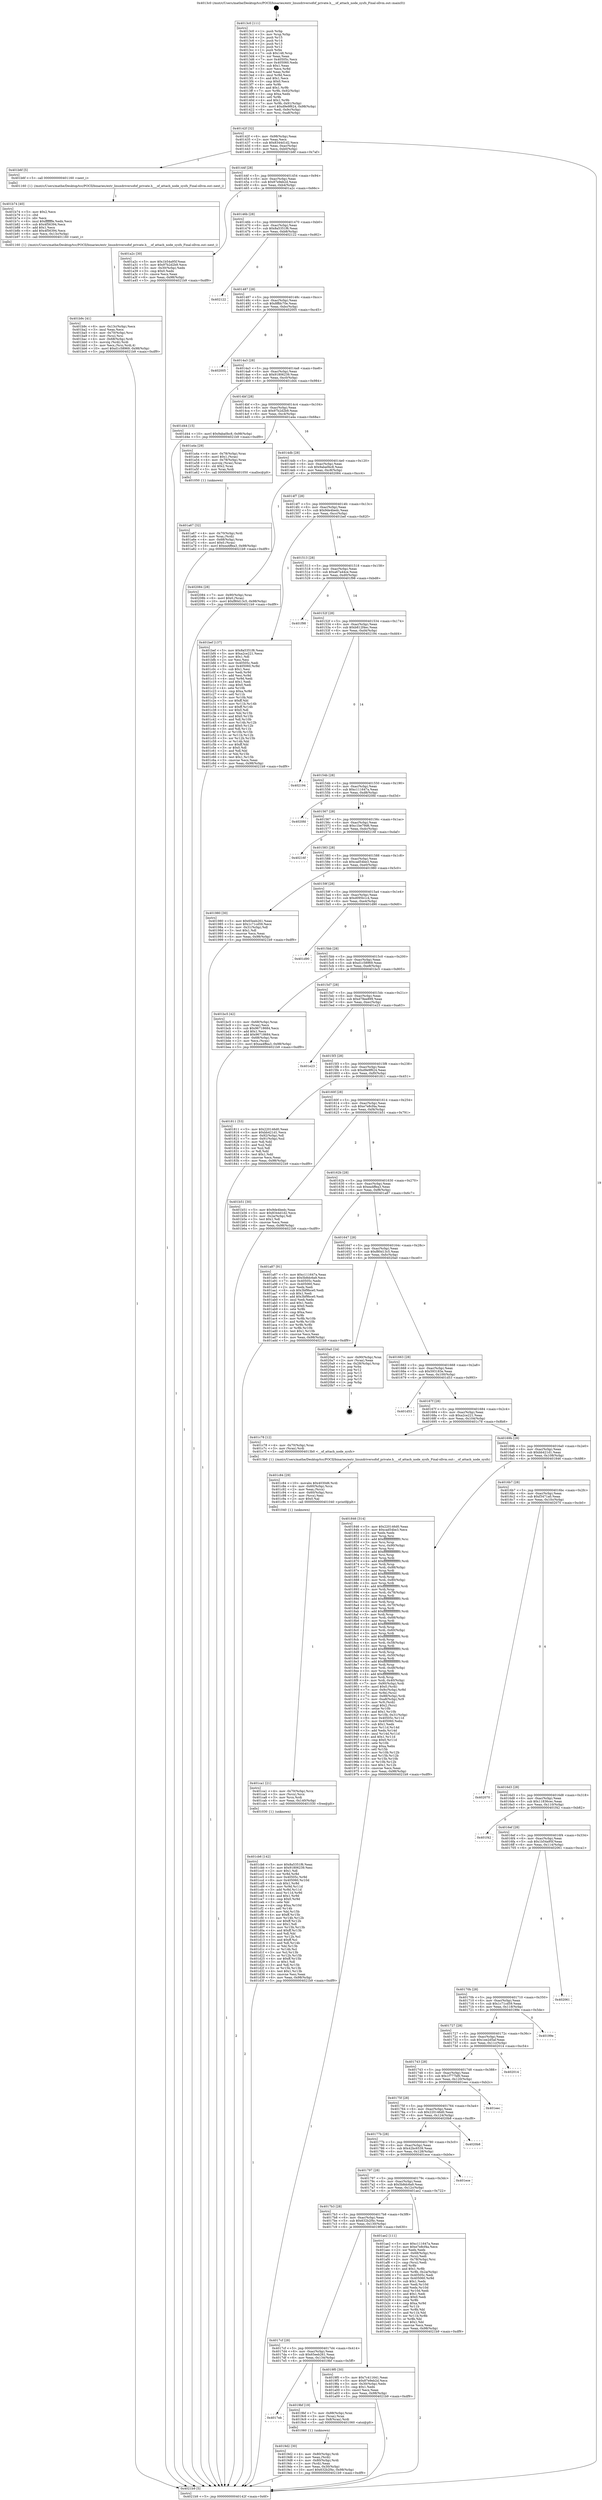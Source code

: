 digraph "0x4013c0" {
  label = "0x4013c0 (/mnt/c/Users/mathe/Desktop/tcc/POCII/binaries/extr_linuxdriversofof_private.h___of_attach_node_sysfs_Final-ollvm.out::main(0))"
  labelloc = "t"
  node[shape=record]

  Entry [label="",width=0.3,height=0.3,shape=circle,fillcolor=black,style=filled]
  "0x40142f" [label="{
     0x40142f [32]\l
     | [instrs]\l
     &nbsp;&nbsp;0x40142f \<+6\>: mov -0x98(%rbp),%eax\l
     &nbsp;&nbsp;0x401435 \<+2\>: mov %eax,%ecx\l
     &nbsp;&nbsp;0x401437 \<+6\>: sub $0x8344d1d2,%ecx\l
     &nbsp;&nbsp;0x40143d \<+6\>: mov %eax,-0xac(%rbp)\l
     &nbsp;&nbsp;0x401443 \<+6\>: mov %ecx,-0xb0(%rbp)\l
     &nbsp;&nbsp;0x401449 \<+6\>: je 0000000000401b6f \<main+0x7af\>\l
  }"]
  "0x401b6f" [label="{
     0x401b6f [5]\l
     | [instrs]\l
     &nbsp;&nbsp;0x401b6f \<+5\>: call 0000000000401160 \<next_i\>\l
     | [calls]\l
     &nbsp;&nbsp;0x401160 \{1\} (/mnt/c/Users/mathe/Desktop/tcc/POCII/binaries/extr_linuxdriversofof_private.h___of_attach_node_sysfs_Final-ollvm.out::next_i)\l
  }"]
  "0x40144f" [label="{
     0x40144f [28]\l
     | [instrs]\l
     &nbsp;&nbsp;0x40144f \<+5\>: jmp 0000000000401454 \<main+0x94\>\l
     &nbsp;&nbsp;0x401454 \<+6\>: mov -0xac(%rbp),%eax\l
     &nbsp;&nbsp;0x40145a \<+5\>: sub $0x87e9eb2d,%eax\l
     &nbsp;&nbsp;0x40145f \<+6\>: mov %eax,-0xb4(%rbp)\l
     &nbsp;&nbsp;0x401465 \<+6\>: je 0000000000401a2c \<main+0x66c\>\l
  }"]
  Exit [label="",width=0.3,height=0.3,shape=circle,fillcolor=black,style=filled,peripheries=2]
  "0x401a2c" [label="{
     0x401a2c [30]\l
     | [instrs]\l
     &nbsp;&nbsp;0x401a2c \<+5\>: mov $0x1b54a95f,%eax\l
     &nbsp;&nbsp;0x401a31 \<+5\>: mov $0x97b2d2b9,%ecx\l
     &nbsp;&nbsp;0x401a36 \<+3\>: mov -0x30(%rbp),%edx\l
     &nbsp;&nbsp;0x401a39 \<+3\>: cmp $0x0,%edx\l
     &nbsp;&nbsp;0x401a3c \<+3\>: cmove %ecx,%eax\l
     &nbsp;&nbsp;0x401a3f \<+6\>: mov %eax,-0x98(%rbp)\l
     &nbsp;&nbsp;0x401a45 \<+5\>: jmp 00000000004021b9 \<main+0xdf9\>\l
  }"]
  "0x40146b" [label="{
     0x40146b [28]\l
     | [instrs]\l
     &nbsp;&nbsp;0x40146b \<+5\>: jmp 0000000000401470 \<main+0xb0\>\l
     &nbsp;&nbsp;0x401470 \<+6\>: mov -0xac(%rbp),%eax\l
     &nbsp;&nbsp;0x401476 \<+5\>: sub $0x8a5351f6,%eax\l
     &nbsp;&nbsp;0x40147b \<+6\>: mov %eax,-0xb8(%rbp)\l
     &nbsp;&nbsp;0x401481 \<+6\>: je 0000000000402122 \<main+0xd62\>\l
  }"]
  "0x401cb6" [label="{
     0x401cb6 [142]\l
     | [instrs]\l
     &nbsp;&nbsp;0x401cb6 \<+5\>: mov $0x8a5351f6,%eax\l
     &nbsp;&nbsp;0x401cbb \<+5\>: mov $0x91806239,%esi\l
     &nbsp;&nbsp;0x401cc0 \<+2\>: mov $0x1,%dl\l
     &nbsp;&nbsp;0x401cc2 \<+3\>: xor %r8d,%r8d\l
     &nbsp;&nbsp;0x401cc5 \<+8\>: mov 0x40505c,%r9d\l
     &nbsp;&nbsp;0x401ccd \<+8\>: mov 0x405060,%r10d\l
     &nbsp;&nbsp;0x401cd5 \<+4\>: sub $0x1,%r8d\l
     &nbsp;&nbsp;0x401cd9 \<+3\>: mov %r9d,%r11d\l
     &nbsp;&nbsp;0x401cdc \<+3\>: add %r8d,%r11d\l
     &nbsp;&nbsp;0x401cdf \<+4\>: imul %r11d,%r9d\l
     &nbsp;&nbsp;0x401ce3 \<+4\>: and $0x1,%r9d\l
     &nbsp;&nbsp;0x401ce7 \<+4\>: cmp $0x0,%r9d\l
     &nbsp;&nbsp;0x401ceb \<+3\>: sete %bl\l
     &nbsp;&nbsp;0x401cee \<+4\>: cmp $0xa,%r10d\l
     &nbsp;&nbsp;0x401cf2 \<+4\>: setl %r14b\l
     &nbsp;&nbsp;0x401cf6 \<+3\>: mov %bl,%r15b\l
     &nbsp;&nbsp;0x401cf9 \<+4\>: xor $0xff,%r15b\l
     &nbsp;&nbsp;0x401cfd \<+3\>: mov %r14b,%r12b\l
     &nbsp;&nbsp;0x401d00 \<+4\>: xor $0xff,%r12b\l
     &nbsp;&nbsp;0x401d04 \<+3\>: xor $0x1,%dl\l
     &nbsp;&nbsp;0x401d07 \<+3\>: mov %r15b,%r13b\l
     &nbsp;&nbsp;0x401d0a \<+4\>: and $0xff,%r13b\l
     &nbsp;&nbsp;0x401d0e \<+2\>: and %dl,%bl\l
     &nbsp;&nbsp;0x401d10 \<+3\>: mov %r12b,%cl\l
     &nbsp;&nbsp;0x401d13 \<+3\>: and $0xff,%cl\l
     &nbsp;&nbsp;0x401d16 \<+3\>: and %dl,%r14b\l
     &nbsp;&nbsp;0x401d19 \<+3\>: or %bl,%r13b\l
     &nbsp;&nbsp;0x401d1c \<+3\>: or %r14b,%cl\l
     &nbsp;&nbsp;0x401d1f \<+3\>: xor %cl,%r13b\l
     &nbsp;&nbsp;0x401d22 \<+3\>: or %r12b,%r15b\l
     &nbsp;&nbsp;0x401d25 \<+4\>: xor $0xff,%r15b\l
     &nbsp;&nbsp;0x401d29 \<+3\>: or $0x1,%dl\l
     &nbsp;&nbsp;0x401d2c \<+3\>: and %dl,%r15b\l
     &nbsp;&nbsp;0x401d2f \<+3\>: or %r15b,%r13b\l
     &nbsp;&nbsp;0x401d32 \<+4\>: test $0x1,%r13b\l
     &nbsp;&nbsp;0x401d36 \<+3\>: cmovne %esi,%eax\l
     &nbsp;&nbsp;0x401d39 \<+6\>: mov %eax,-0x98(%rbp)\l
     &nbsp;&nbsp;0x401d3f \<+5\>: jmp 00000000004021b9 \<main+0xdf9\>\l
  }"]
  "0x402122" [label="{
     0x402122\l
  }", style=dashed]
  "0x401487" [label="{
     0x401487 [28]\l
     | [instrs]\l
     &nbsp;&nbsp;0x401487 \<+5\>: jmp 000000000040148c \<main+0xcc\>\l
     &nbsp;&nbsp;0x40148c \<+6\>: mov -0xac(%rbp),%eax\l
     &nbsp;&nbsp;0x401492 \<+5\>: sub $0x8ffdc70e,%eax\l
     &nbsp;&nbsp;0x401497 \<+6\>: mov %eax,-0xbc(%rbp)\l
     &nbsp;&nbsp;0x40149d \<+6\>: je 0000000000402005 \<main+0xc45\>\l
  }"]
  "0x401ca1" [label="{
     0x401ca1 [21]\l
     | [instrs]\l
     &nbsp;&nbsp;0x401ca1 \<+4\>: mov -0x70(%rbp),%rcx\l
     &nbsp;&nbsp;0x401ca5 \<+3\>: mov (%rcx),%rcx\l
     &nbsp;&nbsp;0x401ca8 \<+3\>: mov %rcx,%rdi\l
     &nbsp;&nbsp;0x401cab \<+6\>: mov %eax,-0x140(%rbp)\l
     &nbsp;&nbsp;0x401cb1 \<+5\>: call 0000000000401030 \<free@plt\>\l
     | [calls]\l
     &nbsp;&nbsp;0x401030 \{1\} (unknown)\l
  }"]
  "0x402005" [label="{
     0x402005\l
  }", style=dashed]
  "0x4014a3" [label="{
     0x4014a3 [28]\l
     | [instrs]\l
     &nbsp;&nbsp;0x4014a3 \<+5\>: jmp 00000000004014a8 \<main+0xe8\>\l
     &nbsp;&nbsp;0x4014a8 \<+6\>: mov -0xac(%rbp),%eax\l
     &nbsp;&nbsp;0x4014ae \<+5\>: sub $0x91806239,%eax\l
     &nbsp;&nbsp;0x4014b3 \<+6\>: mov %eax,-0xc0(%rbp)\l
     &nbsp;&nbsp;0x4014b9 \<+6\>: je 0000000000401d44 \<main+0x984\>\l
  }"]
  "0x401c84" [label="{
     0x401c84 [29]\l
     | [instrs]\l
     &nbsp;&nbsp;0x401c84 \<+10\>: movabs $0x4030d6,%rdi\l
     &nbsp;&nbsp;0x401c8e \<+4\>: mov -0x60(%rbp),%rcx\l
     &nbsp;&nbsp;0x401c92 \<+2\>: mov %eax,(%rcx)\l
     &nbsp;&nbsp;0x401c94 \<+4\>: mov -0x60(%rbp),%rcx\l
     &nbsp;&nbsp;0x401c98 \<+2\>: mov (%rcx),%esi\l
     &nbsp;&nbsp;0x401c9a \<+2\>: mov $0x0,%al\l
     &nbsp;&nbsp;0x401c9c \<+5\>: call 0000000000401040 \<printf@plt\>\l
     | [calls]\l
     &nbsp;&nbsp;0x401040 \{1\} (unknown)\l
  }"]
  "0x401d44" [label="{
     0x401d44 [15]\l
     | [instrs]\l
     &nbsp;&nbsp;0x401d44 \<+10\>: movl $0x9aba0bc8,-0x98(%rbp)\l
     &nbsp;&nbsp;0x401d4e \<+5\>: jmp 00000000004021b9 \<main+0xdf9\>\l
  }"]
  "0x4014bf" [label="{
     0x4014bf [28]\l
     | [instrs]\l
     &nbsp;&nbsp;0x4014bf \<+5\>: jmp 00000000004014c4 \<main+0x104\>\l
     &nbsp;&nbsp;0x4014c4 \<+6\>: mov -0xac(%rbp),%eax\l
     &nbsp;&nbsp;0x4014ca \<+5\>: sub $0x97b2d2b9,%eax\l
     &nbsp;&nbsp;0x4014cf \<+6\>: mov %eax,-0xc4(%rbp)\l
     &nbsp;&nbsp;0x4014d5 \<+6\>: je 0000000000401a4a \<main+0x68a\>\l
  }"]
  "0x401b9c" [label="{
     0x401b9c [41]\l
     | [instrs]\l
     &nbsp;&nbsp;0x401b9c \<+6\>: mov -0x13c(%rbp),%ecx\l
     &nbsp;&nbsp;0x401ba2 \<+3\>: imul %eax,%ecx\l
     &nbsp;&nbsp;0x401ba5 \<+4\>: mov -0x70(%rbp),%rsi\l
     &nbsp;&nbsp;0x401ba9 \<+3\>: mov (%rsi),%rsi\l
     &nbsp;&nbsp;0x401bac \<+4\>: mov -0x68(%rbp),%rdi\l
     &nbsp;&nbsp;0x401bb0 \<+3\>: movslq (%rdi),%rdi\l
     &nbsp;&nbsp;0x401bb3 \<+3\>: mov %ecx,(%rsi,%rdi,4)\l
     &nbsp;&nbsp;0x401bb6 \<+10\>: movl $0xd1c58969,-0x98(%rbp)\l
     &nbsp;&nbsp;0x401bc0 \<+5\>: jmp 00000000004021b9 \<main+0xdf9\>\l
  }"]
  "0x401a4a" [label="{
     0x401a4a [29]\l
     | [instrs]\l
     &nbsp;&nbsp;0x401a4a \<+4\>: mov -0x78(%rbp),%rax\l
     &nbsp;&nbsp;0x401a4e \<+6\>: movl $0x1,(%rax)\l
     &nbsp;&nbsp;0x401a54 \<+4\>: mov -0x78(%rbp),%rax\l
     &nbsp;&nbsp;0x401a58 \<+3\>: movslq (%rax),%rax\l
     &nbsp;&nbsp;0x401a5b \<+4\>: shl $0x2,%rax\l
     &nbsp;&nbsp;0x401a5f \<+3\>: mov %rax,%rdi\l
     &nbsp;&nbsp;0x401a62 \<+5\>: call 0000000000401050 \<malloc@plt\>\l
     | [calls]\l
     &nbsp;&nbsp;0x401050 \{1\} (unknown)\l
  }"]
  "0x4014db" [label="{
     0x4014db [28]\l
     | [instrs]\l
     &nbsp;&nbsp;0x4014db \<+5\>: jmp 00000000004014e0 \<main+0x120\>\l
     &nbsp;&nbsp;0x4014e0 \<+6\>: mov -0xac(%rbp),%eax\l
     &nbsp;&nbsp;0x4014e6 \<+5\>: sub $0x9aba0bc8,%eax\l
     &nbsp;&nbsp;0x4014eb \<+6\>: mov %eax,-0xc8(%rbp)\l
     &nbsp;&nbsp;0x4014f1 \<+6\>: je 0000000000402084 \<main+0xcc4\>\l
  }"]
  "0x401b74" [label="{
     0x401b74 [40]\l
     | [instrs]\l
     &nbsp;&nbsp;0x401b74 \<+5\>: mov $0x2,%ecx\l
     &nbsp;&nbsp;0x401b79 \<+1\>: cltd\l
     &nbsp;&nbsp;0x401b7a \<+2\>: idiv %ecx\l
     &nbsp;&nbsp;0x401b7c \<+6\>: imul $0xfffffffe,%edx,%ecx\l
     &nbsp;&nbsp;0x401b82 \<+6\>: sub $0x4f56394,%ecx\l
     &nbsp;&nbsp;0x401b88 \<+3\>: add $0x1,%ecx\l
     &nbsp;&nbsp;0x401b8b \<+6\>: add $0x4f56394,%ecx\l
     &nbsp;&nbsp;0x401b91 \<+6\>: mov %ecx,-0x13c(%rbp)\l
     &nbsp;&nbsp;0x401b97 \<+5\>: call 0000000000401160 \<next_i\>\l
     | [calls]\l
     &nbsp;&nbsp;0x401160 \{1\} (/mnt/c/Users/mathe/Desktop/tcc/POCII/binaries/extr_linuxdriversofof_private.h___of_attach_node_sysfs_Final-ollvm.out::next_i)\l
  }"]
  "0x402084" [label="{
     0x402084 [28]\l
     | [instrs]\l
     &nbsp;&nbsp;0x402084 \<+7\>: mov -0x90(%rbp),%rax\l
     &nbsp;&nbsp;0x40208b \<+6\>: movl $0x0,(%rax)\l
     &nbsp;&nbsp;0x402091 \<+10\>: movl $0xf80d13c5,-0x98(%rbp)\l
     &nbsp;&nbsp;0x40209b \<+5\>: jmp 00000000004021b9 \<main+0xdf9\>\l
  }"]
  "0x4014f7" [label="{
     0x4014f7 [28]\l
     | [instrs]\l
     &nbsp;&nbsp;0x4014f7 \<+5\>: jmp 00000000004014fc \<main+0x13c\>\l
     &nbsp;&nbsp;0x4014fc \<+6\>: mov -0xac(%rbp),%eax\l
     &nbsp;&nbsp;0x401502 \<+5\>: sub $0x9de4bedc,%eax\l
     &nbsp;&nbsp;0x401507 \<+6\>: mov %eax,-0xcc(%rbp)\l
     &nbsp;&nbsp;0x40150d \<+6\>: je 0000000000401bef \<main+0x82f\>\l
  }"]
  "0x401a67" [label="{
     0x401a67 [32]\l
     | [instrs]\l
     &nbsp;&nbsp;0x401a67 \<+4\>: mov -0x70(%rbp),%rdi\l
     &nbsp;&nbsp;0x401a6b \<+3\>: mov %rax,(%rdi)\l
     &nbsp;&nbsp;0x401a6e \<+4\>: mov -0x68(%rbp),%rax\l
     &nbsp;&nbsp;0x401a72 \<+6\>: movl $0x0,(%rax)\l
     &nbsp;&nbsp;0x401a78 \<+10\>: movl $0xea4ffea3,-0x98(%rbp)\l
     &nbsp;&nbsp;0x401a82 \<+5\>: jmp 00000000004021b9 \<main+0xdf9\>\l
  }"]
  "0x401bef" [label="{
     0x401bef [137]\l
     | [instrs]\l
     &nbsp;&nbsp;0x401bef \<+5\>: mov $0x8a5351f6,%eax\l
     &nbsp;&nbsp;0x401bf4 \<+5\>: mov $0xa2ce221,%ecx\l
     &nbsp;&nbsp;0x401bf9 \<+2\>: mov $0x1,%dl\l
     &nbsp;&nbsp;0x401bfb \<+2\>: xor %esi,%esi\l
     &nbsp;&nbsp;0x401bfd \<+7\>: mov 0x40505c,%edi\l
     &nbsp;&nbsp;0x401c04 \<+8\>: mov 0x405060,%r8d\l
     &nbsp;&nbsp;0x401c0c \<+3\>: sub $0x1,%esi\l
     &nbsp;&nbsp;0x401c0f \<+3\>: mov %edi,%r9d\l
     &nbsp;&nbsp;0x401c12 \<+3\>: add %esi,%r9d\l
     &nbsp;&nbsp;0x401c15 \<+4\>: imul %r9d,%edi\l
     &nbsp;&nbsp;0x401c19 \<+3\>: and $0x1,%edi\l
     &nbsp;&nbsp;0x401c1c \<+3\>: cmp $0x0,%edi\l
     &nbsp;&nbsp;0x401c1f \<+4\>: sete %r10b\l
     &nbsp;&nbsp;0x401c23 \<+4\>: cmp $0xa,%r8d\l
     &nbsp;&nbsp;0x401c27 \<+4\>: setl %r11b\l
     &nbsp;&nbsp;0x401c2b \<+3\>: mov %r10b,%bl\l
     &nbsp;&nbsp;0x401c2e \<+3\>: xor $0xff,%bl\l
     &nbsp;&nbsp;0x401c31 \<+3\>: mov %r11b,%r14b\l
     &nbsp;&nbsp;0x401c34 \<+4\>: xor $0xff,%r14b\l
     &nbsp;&nbsp;0x401c38 \<+3\>: xor $0x0,%dl\l
     &nbsp;&nbsp;0x401c3b \<+3\>: mov %bl,%r15b\l
     &nbsp;&nbsp;0x401c3e \<+4\>: and $0x0,%r15b\l
     &nbsp;&nbsp;0x401c42 \<+3\>: and %dl,%r10b\l
     &nbsp;&nbsp;0x401c45 \<+3\>: mov %r14b,%r12b\l
     &nbsp;&nbsp;0x401c48 \<+4\>: and $0x0,%r12b\l
     &nbsp;&nbsp;0x401c4c \<+3\>: and %dl,%r11b\l
     &nbsp;&nbsp;0x401c4f \<+3\>: or %r10b,%r15b\l
     &nbsp;&nbsp;0x401c52 \<+3\>: or %r11b,%r12b\l
     &nbsp;&nbsp;0x401c55 \<+3\>: xor %r12b,%r15b\l
     &nbsp;&nbsp;0x401c58 \<+3\>: or %r14b,%bl\l
     &nbsp;&nbsp;0x401c5b \<+3\>: xor $0xff,%bl\l
     &nbsp;&nbsp;0x401c5e \<+3\>: or $0x0,%dl\l
     &nbsp;&nbsp;0x401c61 \<+2\>: and %dl,%bl\l
     &nbsp;&nbsp;0x401c63 \<+3\>: or %bl,%r15b\l
     &nbsp;&nbsp;0x401c66 \<+4\>: test $0x1,%r15b\l
     &nbsp;&nbsp;0x401c6a \<+3\>: cmovne %ecx,%eax\l
     &nbsp;&nbsp;0x401c6d \<+6\>: mov %eax,-0x98(%rbp)\l
     &nbsp;&nbsp;0x401c73 \<+5\>: jmp 00000000004021b9 \<main+0xdf9\>\l
  }"]
  "0x401513" [label="{
     0x401513 [28]\l
     | [instrs]\l
     &nbsp;&nbsp;0x401513 \<+5\>: jmp 0000000000401518 \<main+0x158\>\l
     &nbsp;&nbsp;0x401518 \<+6\>: mov -0xac(%rbp),%eax\l
     &nbsp;&nbsp;0x40151e \<+5\>: sub $0xa67a44ce,%eax\l
     &nbsp;&nbsp;0x401523 \<+6\>: mov %eax,-0xd0(%rbp)\l
     &nbsp;&nbsp;0x401529 \<+6\>: je 0000000000401f98 \<main+0xbd8\>\l
  }"]
  "0x4019d2" [label="{
     0x4019d2 [30]\l
     | [instrs]\l
     &nbsp;&nbsp;0x4019d2 \<+4\>: mov -0x80(%rbp),%rdi\l
     &nbsp;&nbsp;0x4019d6 \<+2\>: mov %eax,(%rdi)\l
     &nbsp;&nbsp;0x4019d8 \<+4\>: mov -0x80(%rbp),%rdi\l
     &nbsp;&nbsp;0x4019dc \<+2\>: mov (%rdi),%eax\l
     &nbsp;&nbsp;0x4019de \<+3\>: mov %eax,-0x30(%rbp)\l
     &nbsp;&nbsp;0x4019e1 \<+10\>: movl $0x632b2f4c,-0x98(%rbp)\l
     &nbsp;&nbsp;0x4019eb \<+5\>: jmp 00000000004021b9 \<main+0xdf9\>\l
  }"]
  "0x401f98" [label="{
     0x401f98\l
  }", style=dashed]
  "0x40152f" [label="{
     0x40152f [28]\l
     | [instrs]\l
     &nbsp;&nbsp;0x40152f \<+5\>: jmp 0000000000401534 \<main+0x174\>\l
     &nbsp;&nbsp;0x401534 \<+6\>: mov -0xac(%rbp),%eax\l
     &nbsp;&nbsp;0x40153a \<+5\>: sub $0xb812f4ec,%eax\l
     &nbsp;&nbsp;0x40153f \<+6\>: mov %eax,-0xd4(%rbp)\l
     &nbsp;&nbsp;0x401545 \<+6\>: je 0000000000402194 \<main+0xdd4\>\l
  }"]
  "0x4017eb" [label="{
     0x4017eb\l
  }", style=dashed]
  "0x402194" [label="{
     0x402194\l
  }", style=dashed]
  "0x40154b" [label="{
     0x40154b [28]\l
     | [instrs]\l
     &nbsp;&nbsp;0x40154b \<+5\>: jmp 0000000000401550 \<main+0x190\>\l
     &nbsp;&nbsp;0x401550 \<+6\>: mov -0xac(%rbp),%eax\l
     &nbsp;&nbsp;0x401556 \<+5\>: sub $0xc111647a,%eax\l
     &nbsp;&nbsp;0x40155b \<+6\>: mov %eax,-0xd8(%rbp)\l
     &nbsp;&nbsp;0x401561 \<+6\>: je 00000000004020fd \<main+0xd3d\>\l
  }"]
  "0x4019bf" [label="{
     0x4019bf [19]\l
     | [instrs]\l
     &nbsp;&nbsp;0x4019bf \<+7\>: mov -0x88(%rbp),%rax\l
     &nbsp;&nbsp;0x4019c6 \<+3\>: mov (%rax),%rax\l
     &nbsp;&nbsp;0x4019c9 \<+4\>: mov 0x8(%rax),%rdi\l
     &nbsp;&nbsp;0x4019cd \<+5\>: call 0000000000401060 \<atoi@plt\>\l
     | [calls]\l
     &nbsp;&nbsp;0x401060 \{1\} (unknown)\l
  }"]
  "0x4020fd" [label="{
     0x4020fd\l
  }", style=dashed]
  "0x401567" [label="{
     0x401567 [28]\l
     | [instrs]\l
     &nbsp;&nbsp;0x401567 \<+5\>: jmp 000000000040156c \<main+0x1ac\>\l
     &nbsp;&nbsp;0x40156c \<+6\>: mov -0xac(%rbp),%eax\l
     &nbsp;&nbsp;0x401572 \<+5\>: sub $0xc1be79d6,%eax\l
     &nbsp;&nbsp;0x401577 \<+6\>: mov %eax,-0xdc(%rbp)\l
     &nbsp;&nbsp;0x40157d \<+6\>: je 000000000040216f \<main+0xdaf\>\l
  }"]
  "0x4017cf" [label="{
     0x4017cf [28]\l
     | [instrs]\l
     &nbsp;&nbsp;0x4017cf \<+5\>: jmp 00000000004017d4 \<main+0x414\>\l
     &nbsp;&nbsp;0x4017d4 \<+6\>: mov -0xac(%rbp),%eax\l
     &nbsp;&nbsp;0x4017da \<+5\>: sub $0x65eeb261,%eax\l
     &nbsp;&nbsp;0x4017df \<+6\>: mov %eax,-0x134(%rbp)\l
     &nbsp;&nbsp;0x4017e5 \<+6\>: je 00000000004019bf \<main+0x5ff\>\l
  }"]
  "0x40216f" [label="{
     0x40216f\l
  }", style=dashed]
  "0x401583" [label="{
     0x401583 [28]\l
     | [instrs]\l
     &nbsp;&nbsp;0x401583 \<+5\>: jmp 0000000000401588 \<main+0x1c8\>\l
     &nbsp;&nbsp;0x401588 \<+6\>: mov -0xac(%rbp),%eax\l
     &nbsp;&nbsp;0x40158e \<+5\>: sub $0xcad54be3,%eax\l
     &nbsp;&nbsp;0x401593 \<+6\>: mov %eax,-0xe0(%rbp)\l
     &nbsp;&nbsp;0x401599 \<+6\>: je 0000000000401980 \<main+0x5c0\>\l
  }"]
  "0x4019f0" [label="{
     0x4019f0 [30]\l
     | [instrs]\l
     &nbsp;&nbsp;0x4019f0 \<+5\>: mov $0x7c411641,%eax\l
     &nbsp;&nbsp;0x4019f5 \<+5\>: mov $0x87e9eb2d,%ecx\l
     &nbsp;&nbsp;0x4019fa \<+3\>: mov -0x30(%rbp),%edx\l
     &nbsp;&nbsp;0x4019fd \<+3\>: cmp $0x1,%edx\l
     &nbsp;&nbsp;0x401a00 \<+3\>: cmovl %ecx,%eax\l
     &nbsp;&nbsp;0x401a03 \<+6\>: mov %eax,-0x98(%rbp)\l
     &nbsp;&nbsp;0x401a09 \<+5\>: jmp 00000000004021b9 \<main+0xdf9\>\l
  }"]
  "0x401980" [label="{
     0x401980 [30]\l
     | [instrs]\l
     &nbsp;&nbsp;0x401980 \<+5\>: mov $0x65eeb261,%eax\l
     &nbsp;&nbsp;0x401985 \<+5\>: mov $0x1c71cd59,%ecx\l
     &nbsp;&nbsp;0x40198a \<+3\>: mov -0x31(%rbp),%dl\l
     &nbsp;&nbsp;0x40198d \<+3\>: test $0x1,%dl\l
     &nbsp;&nbsp;0x401990 \<+3\>: cmovne %ecx,%eax\l
     &nbsp;&nbsp;0x401993 \<+6\>: mov %eax,-0x98(%rbp)\l
     &nbsp;&nbsp;0x401999 \<+5\>: jmp 00000000004021b9 \<main+0xdf9\>\l
  }"]
  "0x40159f" [label="{
     0x40159f [28]\l
     | [instrs]\l
     &nbsp;&nbsp;0x40159f \<+5\>: jmp 00000000004015a4 \<main+0x1e4\>\l
     &nbsp;&nbsp;0x4015a4 \<+6\>: mov -0xac(%rbp),%eax\l
     &nbsp;&nbsp;0x4015aa \<+5\>: sub $0xd095b1c4,%eax\l
     &nbsp;&nbsp;0x4015af \<+6\>: mov %eax,-0xe4(%rbp)\l
     &nbsp;&nbsp;0x4015b5 \<+6\>: je 0000000000401d90 \<main+0x9d0\>\l
  }"]
  "0x4017b3" [label="{
     0x4017b3 [28]\l
     | [instrs]\l
     &nbsp;&nbsp;0x4017b3 \<+5\>: jmp 00000000004017b8 \<main+0x3f8\>\l
     &nbsp;&nbsp;0x4017b8 \<+6\>: mov -0xac(%rbp),%eax\l
     &nbsp;&nbsp;0x4017be \<+5\>: sub $0x632b2f4c,%eax\l
     &nbsp;&nbsp;0x4017c3 \<+6\>: mov %eax,-0x130(%rbp)\l
     &nbsp;&nbsp;0x4017c9 \<+6\>: je 00000000004019f0 \<main+0x630\>\l
  }"]
  "0x401d90" [label="{
     0x401d90\l
  }", style=dashed]
  "0x4015bb" [label="{
     0x4015bb [28]\l
     | [instrs]\l
     &nbsp;&nbsp;0x4015bb \<+5\>: jmp 00000000004015c0 \<main+0x200\>\l
     &nbsp;&nbsp;0x4015c0 \<+6\>: mov -0xac(%rbp),%eax\l
     &nbsp;&nbsp;0x4015c6 \<+5\>: sub $0xd1c58969,%eax\l
     &nbsp;&nbsp;0x4015cb \<+6\>: mov %eax,-0xe8(%rbp)\l
     &nbsp;&nbsp;0x4015d1 \<+6\>: je 0000000000401bc5 \<main+0x805\>\l
  }"]
  "0x401ae2" [label="{
     0x401ae2 [111]\l
     | [instrs]\l
     &nbsp;&nbsp;0x401ae2 \<+5\>: mov $0xc111647a,%eax\l
     &nbsp;&nbsp;0x401ae7 \<+5\>: mov $0xe7e8cf4a,%ecx\l
     &nbsp;&nbsp;0x401aec \<+2\>: xor %edx,%edx\l
     &nbsp;&nbsp;0x401aee \<+4\>: mov -0x68(%rbp),%rsi\l
     &nbsp;&nbsp;0x401af2 \<+2\>: mov (%rsi),%edi\l
     &nbsp;&nbsp;0x401af4 \<+4\>: mov -0x78(%rbp),%rsi\l
     &nbsp;&nbsp;0x401af8 \<+2\>: cmp (%rsi),%edi\l
     &nbsp;&nbsp;0x401afa \<+4\>: setl %r8b\l
     &nbsp;&nbsp;0x401afe \<+4\>: and $0x1,%r8b\l
     &nbsp;&nbsp;0x401b02 \<+4\>: mov %r8b,-0x2a(%rbp)\l
     &nbsp;&nbsp;0x401b06 \<+7\>: mov 0x40505c,%edi\l
     &nbsp;&nbsp;0x401b0d \<+8\>: mov 0x405060,%r9d\l
     &nbsp;&nbsp;0x401b15 \<+3\>: sub $0x1,%edx\l
     &nbsp;&nbsp;0x401b18 \<+3\>: mov %edi,%r10d\l
     &nbsp;&nbsp;0x401b1b \<+3\>: add %edx,%r10d\l
     &nbsp;&nbsp;0x401b1e \<+4\>: imul %r10d,%edi\l
     &nbsp;&nbsp;0x401b22 \<+3\>: and $0x1,%edi\l
     &nbsp;&nbsp;0x401b25 \<+3\>: cmp $0x0,%edi\l
     &nbsp;&nbsp;0x401b28 \<+4\>: sete %r8b\l
     &nbsp;&nbsp;0x401b2c \<+4\>: cmp $0xa,%r9d\l
     &nbsp;&nbsp;0x401b30 \<+4\>: setl %r11b\l
     &nbsp;&nbsp;0x401b34 \<+3\>: mov %r8b,%bl\l
     &nbsp;&nbsp;0x401b37 \<+3\>: and %r11b,%bl\l
     &nbsp;&nbsp;0x401b3a \<+3\>: xor %r11b,%r8b\l
     &nbsp;&nbsp;0x401b3d \<+3\>: or %r8b,%bl\l
     &nbsp;&nbsp;0x401b40 \<+3\>: test $0x1,%bl\l
     &nbsp;&nbsp;0x401b43 \<+3\>: cmovne %ecx,%eax\l
     &nbsp;&nbsp;0x401b46 \<+6\>: mov %eax,-0x98(%rbp)\l
     &nbsp;&nbsp;0x401b4c \<+5\>: jmp 00000000004021b9 \<main+0xdf9\>\l
  }"]
  "0x401bc5" [label="{
     0x401bc5 [42]\l
     | [instrs]\l
     &nbsp;&nbsp;0x401bc5 \<+4\>: mov -0x68(%rbp),%rax\l
     &nbsp;&nbsp;0x401bc9 \<+2\>: mov (%rax),%ecx\l
     &nbsp;&nbsp;0x401bcb \<+6\>: sub $0x96718684,%ecx\l
     &nbsp;&nbsp;0x401bd1 \<+3\>: add $0x1,%ecx\l
     &nbsp;&nbsp;0x401bd4 \<+6\>: add $0x96718684,%ecx\l
     &nbsp;&nbsp;0x401bda \<+4\>: mov -0x68(%rbp),%rax\l
     &nbsp;&nbsp;0x401bde \<+2\>: mov %ecx,(%rax)\l
     &nbsp;&nbsp;0x401be0 \<+10\>: movl $0xea4ffea3,-0x98(%rbp)\l
     &nbsp;&nbsp;0x401bea \<+5\>: jmp 00000000004021b9 \<main+0xdf9\>\l
  }"]
  "0x4015d7" [label="{
     0x4015d7 [28]\l
     | [instrs]\l
     &nbsp;&nbsp;0x4015d7 \<+5\>: jmp 00000000004015dc \<main+0x21c\>\l
     &nbsp;&nbsp;0x4015dc \<+6\>: mov -0xac(%rbp),%eax\l
     &nbsp;&nbsp;0x4015e2 \<+5\>: sub $0xd78ee899,%eax\l
     &nbsp;&nbsp;0x4015e7 \<+6\>: mov %eax,-0xec(%rbp)\l
     &nbsp;&nbsp;0x4015ed \<+6\>: je 0000000000401e23 \<main+0xa63\>\l
  }"]
  "0x401797" [label="{
     0x401797 [28]\l
     | [instrs]\l
     &nbsp;&nbsp;0x401797 \<+5\>: jmp 000000000040179c \<main+0x3dc\>\l
     &nbsp;&nbsp;0x40179c \<+6\>: mov -0xac(%rbp),%eax\l
     &nbsp;&nbsp;0x4017a2 \<+5\>: sub $0x5b8dc6a9,%eax\l
     &nbsp;&nbsp;0x4017a7 \<+6\>: mov %eax,-0x12c(%rbp)\l
     &nbsp;&nbsp;0x4017ad \<+6\>: je 0000000000401ae2 \<main+0x722\>\l
  }"]
  "0x401e23" [label="{
     0x401e23\l
  }", style=dashed]
  "0x4015f3" [label="{
     0x4015f3 [28]\l
     | [instrs]\l
     &nbsp;&nbsp;0x4015f3 \<+5\>: jmp 00000000004015f8 \<main+0x238\>\l
     &nbsp;&nbsp;0x4015f8 \<+6\>: mov -0xac(%rbp),%eax\l
     &nbsp;&nbsp;0x4015fe \<+5\>: sub $0xd9e9f624,%eax\l
     &nbsp;&nbsp;0x401603 \<+6\>: mov %eax,-0xf0(%rbp)\l
     &nbsp;&nbsp;0x401609 \<+6\>: je 0000000000401811 \<main+0x451\>\l
  }"]
  "0x401ece" [label="{
     0x401ece\l
  }", style=dashed]
  "0x401811" [label="{
     0x401811 [53]\l
     | [instrs]\l
     &nbsp;&nbsp;0x401811 \<+5\>: mov $0x220146d0,%eax\l
     &nbsp;&nbsp;0x401816 \<+5\>: mov $0xbb421d1,%ecx\l
     &nbsp;&nbsp;0x40181b \<+6\>: mov -0x92(%rbp),%dl\l
     &nbsp;&nbsp;0x401821 \<+7\>: mov -0x91(%rbp),%sil\l
     &nbsp;&nbsp;0x401828 \<+3\>: mov %dl,%dil\l
     &nbsp;&nbsp;0x40182b \<+3\>: and %sil,%dil\l
     &nbsp;&nbsp;0x40182e \<+3\>: xor %sil,%dl\l
     &nbsp;&nbsp;0x401831 \<+3\>: or %dl,%dil\l
     &nbsp;&nbsp;0x401834 \<+4\>: test $0x1,%dil\l
     &nbsp;&nbsp;0x401838 \<+3\>: cmovne %ecx,%eax\l
     &nbsp;&nbsp;0x40183b \<+6\>: mov %eax,-0x98(%rbp)\l
     &nbsp;&nbsp;0x401841 \<+5\>: jmp 00000000004021b9 \<main+0xdf9\>\l
  }"]
  "0x40160f" [label="{
     0x40160f [28]\l
     | [instrs]\l
     &nbsp;&nbsp;0x40160f \<+5\>: jmp 0000000000401614 \<main+0x254\>\l
     &nbsp;&nbsp;0x401614 \<+6\>: mov -0xac(%rbp),%eax\l
     &nbsp;&nbsp;0x40161a \<+5\>: sub $0xe7e8cf4a,%eax\l
     &nbsp;&nbsp;0x40161f \<+6\>: mov %eax,-0xf4(%rbp)\l
     &nbsp;&nbsp;0x401625 \<+6\>: je 0000000000401b51 \<main+0x791\>\l
  }"]
  "0x4021b9" [label="{
     0x4021b9 [5]\l
     | [instrs]\l
     &nbsp;&nbsp;0x4021b9 \<+5\>: jmp 000000000040142f \<main+0x6f\>\l
  }"]
  "0x4013c0" [label="{
     0x4013c0 [111]\l
     | [instrs]\l
     &nbsp;&nbsp;0x4013c0 \<+1\>: push %rbp\l
     &nbsp;&nbsp;0x4013c1 \<+3\>: mov %rsp,%rbp\l
     &nbsp;&nbsp;0x4013c4 \<+2\>: push %r15\l
     &nbsp;&nbsp;0x4013c6 \<+2\>: push %r14\l
     &nbsp;&nbsp;0x4013c8 \<+2\>: push %r13\l
     &nbsp;&nbsp;0x4013ca \<+2\>: push %r12\l
     &nbsp;&nbsp;0x4013cc \<+1\>: push %rbx\l
     &nbsp;&nbsp;0x4013cd \<+7\>: sub $0x148,%rsp\l
     &nbsp;&nbsp;0x4013d4 \<+2\>: xor %eax,%eax\l
     &nbsp;&nbsp;0x4013d6 \<+7\>: mov 0x40505c,%ecx\l
     &nbsp;&nbsp;0x4013dd \<+7\>: mov 0x405060,%edx\l
     &nbsp;&nbsp;0x4013e4 \<+3\>: sub $0x1,%eax\l
     &nbsp;&nbsp;0x4013e7 \<+3\>: mov %ecx,%r8d\l
     &nbsp;&nbsp;0x4013ea \<+3\>: add %eax,%r8d\l
     &nbsp;&nbsp;0x4013ed \<+4\>: imul %r8d,%ecx\l
     &nbsp;&nbsp;0x4013f1 \<+3\>: and $0x1,%ecx\l
     &nbsp;&nbsp;0x4013f4 \<+3\>: cmp $0x0,%ecx\l
     &nbsp;&nbsp;0x4013f7 \<+4\>: sete %r9b\l
     &nbsp;&nbsp;0x4013fb \<+4\>: and $0x1,%r9b\l
     &nbsp;&nbsp;0x4013ff \<+7\>: mov %r9b,-0x92(%rbp)\l
     &nbsp;&nbsp;0x401406 \<+3\>: cmp $0xa,%edx\l
     &nbsp;&nbsp;0x401409 \<+4\>: setl %r9b\l
     &nbsp;&nbsp;0x40140d \<+4\>: and $0x1,%r9b\l
     &nbsp;&nbsp;0x401411 \<+7\>: mov %r9b,-0x91(%rbp)\l
     &nbsp;&nbsp;0x401418 \<+10\>: movl $0xd9e9f624,-0x98(%rbp)\l
     &nbsp;&nbsp;0x401422 \<+6\>: mov %edi,-0x9c(%rbp)\l
     &nbsp;&nbsp;0x401428 \<+7\>: mov %rsi,-0xa8(%rbp)\l
  }"]
  "0x40177b" [label="{
     0x40177b [28]\l
     | [instrs]\l
     &nbsp;&nbsp;0x40177b \<+5\>: jmp 0000000000401780 \<main+0x3c0\>\l
     &nbsp;&nbsp;0x401780 \<+6\>: mov -0xac(%rbp),%eax\l
     &nbsp;&nbsp;0x401786 \<+5\>: sub $0x42bc6539,%eax\l
     &nbsp;&nbsp;0x40178b \<+6\>: mov %eax,-0x128(%rbp)\l
     &nbsp;&nbsp;0x401791 \<+6\>: je 0000000000401ece \<main+0xb0e\>\l
  }"]
  "0x401b51" [label="{
     0x401b51 [30]\l
     | [instrs]\l
     &nbsp;&nbsp;0x401b51 \<+5\>: mov $0x9de4bedc,%eax\l
     &nbsp;&nbsp;0x401b56 \<+5\>: mov $0x8344d1d2,%ecx\l
     &nbsp;&nbsp;0x401b5b \<+3\>: mov -0x2a(%rbp),%dl\l
     &nbsp;&nbsp;0x401b5e \<+3\>: test $0x1,%dl\l
     &nbsp;&nbsp;0x401b61 \<+3\>: cmovne %ecx,%eax\l
     &nbsp;&nbsp;0x401b64 \<+6\>: mov %eax,-0x98(%rbp)\l
     &nbsp;&nbsp;0x401b6a \<+5\>: jmp 00000000004021b9 \<main+0xdf9\>\l
  }"]
  "0x40162b" [label="{
     0x40162b [28]\l
     | [instrs]\l
     &nbsp;&nbsp;0x40162b \<+5\>: jmp 0000000000401630 \<main+0x270\>\l
     &nbsp;&nbsp;0x401630 \<+6\>: mov -0xac(%rbp),%eax\l
     &nbsp;&nbsp;0x401636 \<+5\>: sub $0xea4ffea3,%eax\l
     &nbsp;&nbsp;0x40163b \<+6\>: mov %eax,-0xf8(%rbp)\l
     &nbsp;&nbsp;0x401641 \<+6\>: je 0000000000401a87 \<main+0x6c7\>\l
  }"]
  "0x4020b8" [label="{
     0x4020b8\l
  }", style=dashed]
  "0x401a87" [label="{
     0x401a87 [91]\l
     | [instrs]\l
     &nbsp;&nbsp;0x401a87 \<+5\>: mov $0xc111647a,%eax\l
     &nbsp;&nbsp;0x401a8c \<+5\>: mov $0x5b8dc6a9,%ecx\l
     &nbsp;&nbsp;0x401a91 \<+7\>: mov 0x40505c,%edx\l
     &nbsp;&nbsp;0x401a98 \<+7\>: mov 0x405060,%esi\l
     &nbsp;&nbsp;0x401a9f \<+2\>: mov %edx,%edi\l
     &nbsp;&nbsp;0x401aa1 \<+6\>: sub $0x3bf9bce0,%edi\l
     &nbsp;&nbsp;0x401aa7 \<+3\>: sub $0x1,%edi\l
     &nbsp;&nbsp;0x401aaa \<+6\>: add $0x3bf9bce0,%edi\l
     &nbsp;&nbsp;0x401ab0 \<+3\>: imul %edi,%edx\l
     &nbsp;&nbsp;0x401ab3 \<+3\>: and $0x1,%edx\l
     &nbsp;&nbsp;0x401ab6 \<+3\>: cmp $0x0,%edx\l
     &nbsp;&nbsp;0x401ab9 \<+4\>: sete %r8b\l
     &nbsp;&nbsp;0x401abd \<+3\>: cmp $0xa,%esi\l
     &nbsp;&nbsp;0x401ac0 \<+4\>: setl %r9b\l
     &nbsp;&nbsp;0x401ac4 \<+3\>: mov %r8b,%r10b\l
     &nbsp;&nbsp;0x401ac7 \<+3\>: and %r9b,%r10b\l
     &nbsp;&nbsp;0x401aca \<+3\>: xor %r9b,%r8b\l
     &nbsp;&nbsp;0x401acd \<+3\>: or %r8b,%r10b\l
     &nbsp;&nbsp;0x401ad0 \<+4\>: test $0x1,%r10b\l
     &nbsp;&nbsp;0x401ad4 \<+3\>: cmovne %ecx,%eax\l
     &nbsp;&nbsp;0x401ad7 \<+6\>: mov %eax,-0x98(%rbp)\l
     &nbsp;&nbsp;0x401add \<+5\>: jmp 00000000004021b9 \<main+0xdf9\>\l
  }"]
  "0x401647" [label="{
     0x401647 [28]\l
     | [instrs]\l
     &nbsp;&nbsp;0x401647 \<+5\>: jmp 000000000040164c \<main+0x28c\>\l
     &nbsp;&nbsp;0x40164c \<+6\>: mov -0xac(%rbp),%eax\l
     &nbsp;&nbsp;0x401652 \<+5\>: sub $0xf80d13c5,%eax\l
     &nbsp;&nbsp;0x401657 \<+6\>: mov %eax,-0xfc(%rbp)\l
     &nbsp;&nbsp;0x40165d \<+6\>: je 00000000004020a0 \<main+0xce0\>\l
  }"]
  "0x40175f" [label="{
     0x40175f [28]\l
     | [instrs]\l
     &nbsp;&nbsp;0x40175f \<+5\>: jmp 0000000000401764 \<main+0x3a4\>\l
     &nbsp;&nbsp;0x401764 \<+6\>: mov -0xac(%rbp),%eax\l
     &nbsp;&nbsp;0x40176a \<+5\>: sub $0x220146d0,%eax\l
     &nbsp;&nbsp;0x40176f \<+6\>: mov %eax,-0x124(%rbp)\l
     &nbsp;&nbsp;0x401775 \<+6\>: je 00000000004020b8 \<main+0xcf8\>\l
  }"]
  "0x4020a0" [label="{
     0x4020a0 [24]\l
     | [instrs]\l
     &nbsp;&nbsp;0x4020a0 \<+7\>: mov -0x90(%rbp),%rax\l
     &nbsp;&nbsp;0x4020a7 \<+2\>: mov (%rax),%eax\l
     &nbsp;&nbsp;0x4020a9 \<+4\>: lea -0x28(%rbp),%rsp\l
     &nbsp;&nbsp;0x4020ad \<+1\>: pop %rbx\l
     &nbsp;&nbsp;0x4020ae \<+2\>: pop %r12\l
     &nbsp;&nbsp;0x4020b0 \<+2\>: pop %r13\l
     &nbsp;&nbsp;0x4020b2 \<+2\>: pop %r14\l
     &nbsp;&nbsp;0x4020b4 \<+2\>: pop %r15\l
     &nbsp;&nbsp;0x4020b6 \<+1\>: pop %rbp\l
     &nbsp;&nbsp;0x4020b7 \<+1\>: ret\l
  }"]
  "0x401663" [label="{
     0x401663 [28]\l
     | [instrs]\l
     &nbsp;&nbsp;0x401663 \<+5\>: jmp 0000000000401668 \<main+0x2a8\>\l
     &nbsp;&nbsp;0x401668 \<+6\>: mov -0xac(%rbp),%eax\l
     &nbsp;&nbsp;0x40166e \<+5\>: sub $0x593183e,%eax\l
     &nbsp;&nbsp;0x401673 \<+6\>: mov %eax,-0x100(%rbp)\l
     &nbsp;&nbsp;0x401679 \<+6\>: je 0000000000401d53 \<main+0x993\>\l
  }"]
  "0x401eec" [label="{
     0x401eec\l
  }", style=dashed]
  "0x401d53" [label="{
     0x401d53\l
  }", style=dashed]
  "0x40167f" [label="{
     0x40167f [28]\l
     | [instrs]\l
     &nbsp;&nbsp;0x40167f \<+5\>: jmp 0000000000401684 \<main+0x2c4\>\l
     &nbsp;&nbsp;0x401684 \<+6\>: mov -0xac(%rbp),%eax\l
     &nbsp;&nbsp;0x40168a \<+5\>: sub $0xa2ce221,%eax\l
     &nbsp;&nbsp;0x40168f \<+6\>: mov %eax,-0x104(%rbp)\l
     &nbsp;&nbsp;0x401695 \<+6\>: je 0000000000401c78 \<main+0x8b8\>\l
  }"]
  "0x401743" [label="{
     0x401743 [28]\l
     | [instrs]\l
     &nbsp;&nbsp;0x401743 \<+5\>: jmp 0000000000401748 \<main+0x388\>\l
     &nbsp;&nbsp;0x401748 \<+6\>: mov -0xac(%rbp),%eax\l
     &nbsp;&nbsp;0x40174e \<+5\>: sub $0x1f777bf0,%eax\l
     &nbsp;&nbsp;0x401753 \<+6\>: mov %eax,-0x120(%rbp)\l
     &nbsp;&nbsp;0x401759 \<+6\>: je 0000000000401eec \<main+0xb2c\>\l
  }"]
  "0x401c78" [label="{
     0x401c78 [12]\l
     | [instrs]\l
     &nbsp;&nbsp;0x401c78 \<+4\>: mov -0x70(%rbp),%rax\l
     &nbsp;&nbsp;0x401c7c \<+3\>: mov (%rax),%rdi\l
     &nbsp;&nbsp;0x401c7f \<+5\>: call 00000000004013b0 \<__of_attach_node_sysfs\>\l
     | [calls]\l
     &nbsp;&nbsp;0x4013b0 \{1\} (/mnt/c/Users/mathe/Desktop/tcc/POCII/binaries/extr_linuxdriversofof_private.h___of_attach_node_sysfs_Final-ollvm.out::__of_attach_node_sysfs)\l
  }"]
  "0x40169b" [label="{
     0x40169b [28]\l
     | [instrs]\l
     &nbsp;&nbsp;0x40169b \<+5\>: jmp 00000000004016a0 \<main+0x2e0\>\l
     &nbsp;&nbsp;0x4016a0 \<+6\>: mov -0xac(%rbp),%eax\l
     &nbsp;&nbsp;0x4016a6 \<+5\>: sub $0xbb421d1,%eax\l
     &nbsp;&nbsp;0x4016ab \<+6\>: mov %eax,-0x108(%rbp)\l
     &nbsp;&nbsp;0x4016b1 \<+6\>: je 0000000000401846 \<main+0x486\>\l
  }"]
  "0x402014" [label="{
     0x402014\l
  }", style=dashed]
  "0x401846" [label="{
     0x401846 [314]\l
     | [instrs]\l
     &nbsp;&nbsp;0x401846 \<+5\>: mov $0x220146d0,%eax\l
     &nbsp;&nbsp;0x40184b \<+5\>: mov $0xcad54be3,%ecx\l
     &nbsp;&nbsp;0x401850 \<+2\>: xor %edx,%edx\l
     &nbsp;&nbsp;0x401852 \<+3\>: mov %rsp,%rsi\l
     &nbsp;&nbsp;0x401855 \<+4\>: add $0xfffffffffffffff0,%rsi\l
     &nbsp;&nbsp;0x401859 \<+3\>: mov %rsi,%rsp\l
     &nbsp;&nbsp;0x40185c \<+7\>: mov %rsi,-0x90(%rbp)\l
     &nbsp;&nbsp;0x401863 \<+3\>: mov %rsp,%rsi\l
     &nbsp;&nbsp;0x401866 \<+4\>: add $0xfffffffffffffff0,%rsi\l
     &nbsp;&nbsp;0x40186a \<+3\>: mov %rsi,%rsp\l
     &nbsp;&nbsp;0x40186d \<+3\>: mov %rsp,%rdi\l
     &nbsp;&nbsp;0x401870 \<+4\>: add $0xfffffffffffffff0,%rdi\l
     &nbsp;&nbsp;0x401874 \<+3\>: mov %rdi,%rsp\l
     &nbsp;&nbsp;0x401877 \<+7\>: mov %rdi,-0x88(%rbp)\l
     &nbsp;&nbsp;0x40187e \<+3\>: mov %rsp,%rdi\l
     &nbsp;&nbsp;0x401881 \<+4\>: add $0xfffffffffffffff0,%rdi\l
     &nbsp;&nbsp;0x401885 \<+3\>: mov %rdi,%rsp\l
     &nbsp;&nbsp;0x401888 \<+4\>: mov %rdi,-0x80(%rbp)\l
     &nbsp;&nbsp;0x40188c \<+3\>: mov %rsp,%rdi\l
     &nbsp;&nbsp;0x40188f \<+4\>: add $0xfffffffffffffff0,%rdi\l
     &nbsp;&nbsp;0x401893 \<+3\>: mov %rdi,%rsp\l
     &nbsp;&nbsp;0x401896 \<+4\>: mov %rdi,-0x78(%rbp)\l
     &nbsp;&nbsp;0x40189a \<+3\>: mov %rsp,%rdi\l
     &nbsp;&nbsp;0x40189d \<+4\>: add $0xfffffffffffffff0,%rdi\l
     &nbsp;&nbsp;0x4018a1 \<+3\>: mov %rdi,%rsp\l
     &nbsp;&nbsp;0x4018a4 \<+4\>: mov %rdi,-0x70(%rbp)\l
     &nbsp;&nbsp;0x4018a8 \<+3\>: mov %rsp,%rdi\l
     &nbsp;&nbsp;0x4018ab \<+4\>: add $0xfffffffffffffff0,%rdi\l
     &nbsp;&nbsp;0x4018af \<+3\>: mov %rdi,%rsp\l
     &nbsp;&nbsp;0x4018b2 \<+4\>: mov %rdi,-0x68(%rbp)\l
     &nbsp;&nbsp;0x4018b6 \<+3\>: mov %rsp,%rdi\l
     &nbsp;&nbsp;0x4018b9 \<+4\>: add $0xfffffffffffffff0,%rdi\l
     &nbsp;&nbsp;0x4018bd \<+3\>: mov %rdi,%rsp\l
     &nbsp;&nbsp;0x4018c0 \<+4\>: mov %rdi,-0x60(%rbp)\l
     &nbsp;&nbsp;0x4018c4 \<+3\>: mov %rsp,%rdi\l
     &nbsp;&nbsp;0x4018c7 \<+4\>: add $0xfffffffffffffff0,%rdi\l
     &nbsp;&nbsp;0x4018cb \<+3\>: mov %rdi,%rsp\l
     &nbsp;&nbsp;0x4018ce \<+4\>: mov %rdi,-0x58(%rbp)\l
     &nbsp;&nbsp;0x4018d2 \<+3\>: mov %rsp,%rdi\l
     &nbsp;&nbsp;0x4018d5 \<+4\>: add $0xfffffffffffffff0,%rdi\l
     &nbsp;&nbsp;0x4018d9 \<+3\>: mov %rdi,%rsp\l
     &nbsp;&nbsp;0x4018dc \<+4\>: mov %rdi,-0x50(%rbp)\l
     &nbsp;&nbsp;0x4018e0 \<+3\>: mov %rsp,%rdi\l
     &nbsp;&nbsp;0x4018e3 \<+4\>: add $0xfffffffffffffff0,%rdi\l
     &nbsp;&nbsp;0x4018e7 \<+3\>: mov %rdi,%rsp\l
     &nbsp;&nbsp;0x4018ea \<+4\>: mov %rdi,-0x48(%rbp)\l
     &nbsp;&nbsp;0x4018ee \<+3\>: mov %rsp,%rdi\l
     &nbsp;&nbsp;0x4018f1 \<+4\>: add $0xfffffffffffffff0,%rdi\l
     &nbsp;&nbsp;0x4018f5 \<+3\>: mov %rdi,%rsp\l
     &nbsp;&nbsp;0x4018f8 \<+4\>: mov %rdi,-0x40(%rbp)\l
     &nbsp;&nbsp;0x4018fc \<+7\>: mov -0x90(%rbp),%rdi\l
     &nbsp;&nbsp;0x401903 \<+6\>: movl $0x0,(%rdi)\l
     &nbsp;&nbsp;0x401909 \<+7\>: mov -0x9c(%rbp),%r8d\l
     &nbsp;&nbsp;0x401910 \<+3\>: mov %r8d,(%rsi)\l
     &nbsp;&nbsp;0x401913 \<+7\>: mov -0x88(%rbp),%rdi\l
     &nbsp;&nbsp;0x40191a \<+7\>: mov -0xa8(%rbp),%r9\l
     &nbsp;&nbsp;0x401921 \<+3\>: mov %r9,(%rdi)\l
     &nbsp;&nbsp;0x401924 \<+3\>: cmpl $0x2,(%rsi)\l
     &nbsp;&nbsp;0x401927 \<+4\>: setne %r10b\l
     &nbsp;&nbsp;0x40192b \<+4\>: and $0x1,%r10b\l
     &nbsp;&nbsp;0x40192f \<+4\>: mov %r10b,-0x31(%rbp)\l
     &nbsp;&nbsp;0x401933 \<+8\>: mov 0x40505c,%r11d\l
     &nbsp;&nbsp;0x40193b \<+7\>: mov 0x405060,%ebx\l
     &nbsp;&nbsp;0x401942 \<+3\>: sub $0x1,%edx\l
     &nbsp;&nbsp;0x401945 \<+3\>: mov %r11d,%r14d\l
     &nbsp;&nbsp;0x401948 \<+3\>: add %edx,%r14d\l
     &nbsp;&nbsp;0x40194b \<+4\>: imul %r14d,%r11d\l
     &nbsp;&nbsp;0x40194f \<+4\>: and $0x1,%r11d\l
     &nbsp;&nbsp;0x401953 \<+4\>: cmp $0x0,%r11d\l
     &nbsp;&nbsp;0x401957 \<+4\>: sete %r10b\l
     &nbsp;&nbsp;0x40195b \<+3\>: cmp $0xa,%ebx\l
     &nbsp;&nbsp;0x40195e \<+4\>: setl %r15b\l
     &nbsp;&nbsp;0x401962 \<+3\>: mov %r10b,%r12b\l
     &nbsp;&nbsp;0x401965 \<+3\>: and %r15b,%r12b\l
     &nbsp;&nbsp;0x401968 \<+3\>: xor %r15b,%r10b\l
     &nbsp;&nbsp;0x40196b \<+3\>: or %r10b,%r12b\l
     &nbsp;&nbsp;0x40196e \<+4\>: test $0x1,%r12b\l
     &nbsp;&nbsp;0x401972 \<+3\>: cmovne %ecx,%eax\l
     &nbsp;&nbsp;0x401975 \<+6\>: mov %eax,-0x98(%rbp)\l
     &nbsp;&nbsp;0x40197b \<+5\>: jmp 00000000004021b9 \<main+0xdf9\>\l
  }"]
  "0x4016b7" [label="{
     0x4016b7 [28]\l
     | [instrs]\l
     &nbsp;&nbsp;0x4016b7 \<+5\>: jmp 00000000004016bc \<main+0x2fc\>\l
     &nbsp;&nbsp;0x4016bc \<+6\>: mov -0xac(%rbp),%eax\l
     &nbsp;&nbsp;0x4016c2 \<+5\>: sub $0xf3471a0,%eax\l
     &nbsp;&nbsp;0x4016c7 \<+6\>: mov %eax,-0x10c(%rbp)\l
     &nbsp;&nbsp;0x4016cd \<+6\>: je 0000000000402070 \<main+0xcb0\>\l
  }"]
  "0x401727" [label="{
     0x401727 [28]\l
     | [instrs]\l
     &nbsp;&nbsp;0x401727 \<+5\>: jmp 000000000040172c \<main+0x36c\>\l
     &nbsp;&nbsp;0x40172c \<+6\>: mov -0xac(%rbp),%eax\l
     &nbsp;&nbsp;0x401732 \<+5\>: sub $0x1ee2d5af,%eax\l
     &nbsp;&nbsp;0x401737 \<+6\>: mov %eax,-0x11c(%rbp)\l
     &nbsp;&nbsp;0x40173d \<+6\>: je 0000000000402014 \<main+0xc54\>\l
  }"]
  "0x40199e" [label="{
     0x40199e\l
  }", style=dashed]
  "0x402070" [label="{
     0x402070\l
  }", style=dashed]
  "0x4016d3" [label="{
     0x4016d3 [28]\l
     | [instrs]\l
     &nbsp;&nbsp;0x4016d3 \<+5\>: jmp 00000000004016d8 \<main+0x318\>\l
     &nbsp;&nbsp;0x4016d8 \<+6\>: mov -0xac(%rbp),%eax\l
     &nbsp;&nbsp;0x4016de \<+5\>: sub $0x11836cec,%eax\l
     &nbsp;&nbsp;0x4016e3 \<+6\>: mov %eax,-0x110(%rbp)\l
     &nbsp;&nbsp;0x4016e9 \<+6\>: je 0000000000401f42 \<main+0xb82\>\l
  }"]
  "0x40170b" [label="{
     0x40170b [28]\l
     | [instrs]\l
     &nbsp;&nbsp;0x40170b \<+5\>: jmp 0000000000401710 \<main+0x350\>\l
     &nbsp;&nbsp;0x401710 \<+6\>: mov -0xac(%rbp),%eax\l
     &nbsp;&nbsp;0x401716 \<+5\>: sub $0x1c71cd59,%eax\l
     &nbsp;&nbsp;0x40171b \<+6\>: mov %eax,-0x118(%rbp)\l
     &nbsp;&nbsp;0x401721 \<+6\>: je 000000000040199e \<main+0x5de\>\l
  }"]
  "0x401f42" [label="{
     0x401f42\l
  }", style=dashed]
  "0x4016ef" [label="{
     0x4016ef [28]\l
     | [instrs]\l
     &nbsp;&nbsp;0x4016ef \<+5\>: jmp 00000000004016f4 \<main+0x334\>\l
     &nbsp;&nbsp;0x4016f4 \<+6\>: mov -0xac(%rbp),%eax\l
     &nbsp;&nbsp;0x4016fa \<+5\>: sub $0x1b54a95f,%eax\l
     &nbsp;&nbsp;0x4016ff \<+6\>: mov %eax,-0x114(%rbp)\l
     &nbsp;&nbsp;0x401705 \<+6\>: je 0000000000402061 \<main+0xca1\>\l
  }"]
  "0x402061" [label="{
     0x402061\l
  }", style=dashed]
  Entry -> "0x4013c0" [label=" 1"]
  "0x40142f" -> "0x401b6f" [label=" 1"]
  "0x40142f" -> "0x40144f" [label=" 19"]
  "0x4020a0" -> Exit [label=" 1"]
  "0x40144f" -> "0x401a2c" [label=" 1"]
  "0x40144f" -> "0x40146b" [label=" 18"]
  "0x402084" -> "0x4021b9" [label=" 1"]
  "0x40146b" -> "0x402122" [label=" 0"]
  "0x40146b" -> "0x401487" [label=" 18"]
  "0x401d44" -> "0x4021b9" [label=" 1"]
  "0x401487" -> "0x402005" [label=" 0"]
  "0x401487" -> "0x4014a3" [label=" 18"]
  "0x401cb6" -> "0x4021b9" [label=" 1"]
  "0x4014a3" -> "0x401d44" [label=" 1"]
  "0x4014a3" -> "0x4014bf" [label=" 17"]
  "0x401ca1" -> "0x401cb6" [label=" 1"]
  "0x4014bf" -> "0x401a4a" [label=" 1"]
  "0x4014bf" -> "0x4014db" [label=" 16"]
  "0x401c84" -> "0x401ca1" [label=" 1"]
  "0x4014db" -> "0x402084" [label=" 1"]
  "0x4014db" -> "0x4014f7" [label=" 15"]
  "0x401c78" -> "0x401c84" [label=" 1"]
  "0x4014f7" -> "0x401bef" [label=" 1"]
  "0x4014f7" -> "0x401513" [label=" 14"]
  "0x401bef" -> "0x4021b9" [label=" 1"]
  "0x401513" -> "0x401f98" [label=" 0"]
  "0x401513" -> "0x40152f" [label=" 14"]
  "0x401bc5" -> "0x4021b9" [label=" 1"]
  "0x40152f" -> "0x402194" [label=" 0"]
  "0x40152f" -> "0x40154b" [label=" 14"]
  "0x401b9c" -> "0x4021b9" [label=" 1"]
  "0x40154b" -> "0x4020fd" [label=" 0"]
  "0x40154b" -> "0x401567" [label=" 14"]
  "0x401b74" -> "0x401b9c" [label=" 1"]
  "0x401567" -> "0x40216f" [label=" 0"]
  "0x401567" -> "0x401583" [label=" 14"]
  "0x401b51" -> "0x4021b9" [label=" 2"]
  "0x401583" -> "0x401980" [label=" 1"]
  "0x401583" -> "0x40159f" [label=" 13"]
  "0x401ae2" -> "0x4021b9" [label=" 2"]
  "0x40159f" -> "0x401d90" [label=" 0"]
  "0x40159f" -> "0x4015bb" [label=" 13"]
  "0x401a67" -> "0x4021b9" [label=" 1"]
  "0x4015bb" -> "0x401bc5" [label=" 1"]
  "0x4015bb" -> "0x4015d7" [label=" 12"]
  "0x401a4a" -> "0x401a67" [label=" 1"]
  "0x4015d7" -> "0x401e23" [label=" 0"]
  "0x4015d7" -> "0x4015f3" [label=" 12"]
  "0x4019f0" -> "0x4021b9" [label=" 1"]
  "0x4015f3" -> "0x401811" [label=" 1"]
  "0x4015f3" -> "0x40160f" [label=" 11"]
  "0x401811" -> "0x4021b9" [label=" 1"]
  "0x4013c0" -> "0x40142f" [label=" 1"]
  "0x4021b9" -> "0x40142f" [label=" 19"]
  "0x4019d2" -> "0x4021b9" [label=" 1"]
  "0x40160f" -> "0x401b51" [label=" 2"]
  "0x40160f" -> "0x40162b" [label=" 9"]
  "0x4017cf" -> "0x4017eb" [label=" 0"]
  "0x40162b" -> "0x401a87" [label=" 2"]
  "0x40162b" -> "0x401647" [label=" 7"]
  "0x4017cf" -> "0x4019bf" [label=" 1"]
  "0x401647" -> "0x4020a0" [label=" 1"]
  "0x401647" -> "0x401663" [label=" 6"]
  "0x4017b3" -> "0x4017cf" [label=" 1"]
  "0x401663" -> "0x401d53" [label=" 0"]
  "0x401663" -> "0x40167f" [label=" 6"]
  "0x4017b3" -> "0x4019f0" [label=" 1"]
  "0x40167f" -> "0x401c78" [label=" 1"]
  "0x40167f" -> "0x40169b" [label=" 5"]
  "0x401797" -> "0x4017b3" [label=" 2"]
  "0x40169b" -> "0x401846" [label=" 1"]
  "0x40169b" -> "0x4016b7" [label=" 4"]
  "0x401797" -> "0x401ae2" [label=" 2"]
  "0x401846" -> "0x4021b9" [label=" 1"]
  "0x401980" -> "0x4021b9" [label=" 1"]
  "0x40177b" -> "0x401797" [label=" 4"]
  "0x4016b7" -> "0x402070" [label=" 0"]
  "0x4016b7" -> "0x4016d3" [label=" 4"]
  "0x40177b" -> "0x401ece" [label=" 0"]
  "0x4016d3" -> "0x401f42" [label=" 0"]
  "0x4016d3" -> "0x4016ef" [label=" 4"]
  "0x40175f" -> "0x40177b" [label=" 4"]
  "0x4016ef" -> "0x402061" [label=" 0"]
  "0x4016ef" -> "0x40170b" [label=" 4"]
  "0x4019bf" -> "0x4019d2" [label=" 1"]
  "0x40170b" -> "0x40199e" [label=" 0"]
  "0x40170b" -> "0x401727" [label=" 4"]
  "0x401a2c" -> "0x4021b9" [label=" 1"]
  "0x401727" -> "0x402014" [label=" 0"]
  "0x401727" -> "0x401743" [label=" 4"]
  "0x401a87" -> "0x4021b9" [label=" 2"]
  "0x401743" -> "0x401eec" [label=" 0"]
  "0x401743" -> "0x40175f" [label=" 4"]
  "0x401b6f" -> "0x401b74" [label=" 1"]
  "0x40175f" -> "0x4020b8" [label=" 0"]
}
